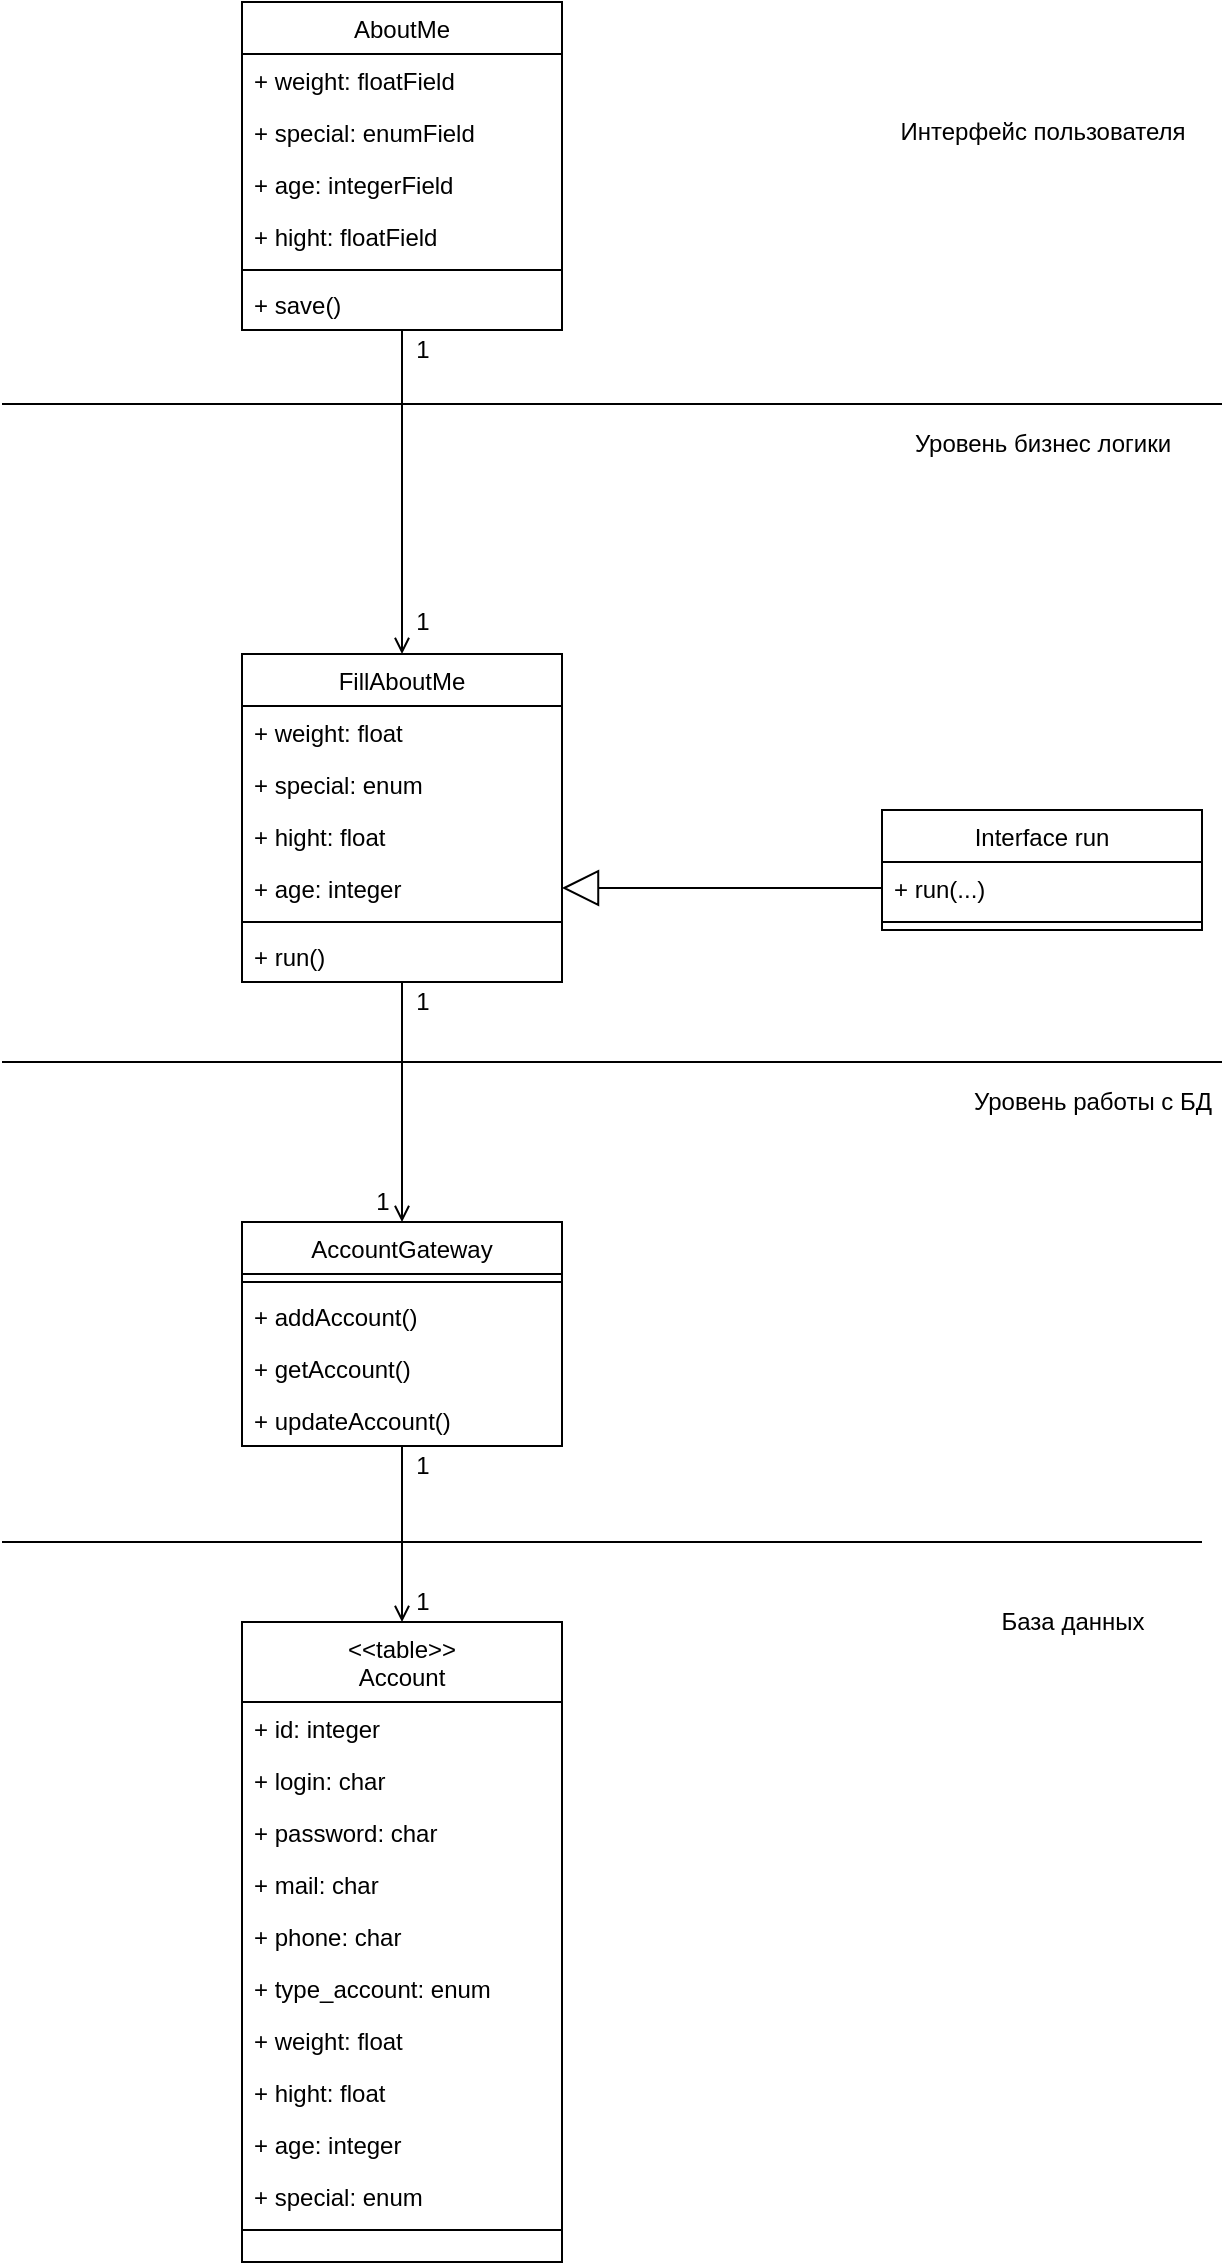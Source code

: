 <mxfile version="18.0.6" type="device"><diagram id="C5RBs43oDa-KdzZeNtuy" name="Page-1"><mxGraphModel dx="2249" dy="2034" grid="1" gridSize="10" guides="1" tooltips="1" connect="1" arrows="1" fold="1" page="1" pageScale="1" pageWidth="827" pageHeight="1169" math="0" shadow="0"><root><mxCell id="WIyWlLk6GJQsqaUBKTNV-0"/><mxCell id="WIyWlLk6GJQsqaUBKTNV-1" parent="WIyWlLk6GJQsqaUBKTNV-0"/><mxCell id="FOf6nVerzGr9J-wtc_TP-0" value="AccountGateway" style="swimlane;fontStyle=0;align=center;verticalAlign=top;childLayout=stackLayout;horizontal=1;startSize=26;horizontalStack=0;resizeParent=1;resizeLast=0;collapsible=1;marginBottom=0;rounded=0;shadow=0;strokeWidth=1;" vertex="1" parent="WIyWlLk6GJQsqaUBKTNV-1"><mxGeometry x="-520" y="40" width="160" height="112" as="geometry"><mxRectangle x="130" y="380" width="160" height="26" as="alternateBounds"/></mxGeometry></mxCell><mxCell id="FOf6nVerzGr9J-wtc_TP-1" value="" style="line;html=1;strokeWidth=1;align=left;verticalAlign=middle;spacingTop=-1;spacingLeft=3;spacingRight=3;rotatable=0;labelPosition=right;points=[];portConstraint=eastwest;" vertex="1" parent="FOf6nVerzGr9J-wtc_TP-0"><mxGeometry y="26" width="160" height="8" as="geometry"/></mxCell><mxCell id="FOf6nVerzGr9J-wtc_TP-2" value="+ addAccount()" style="text;align=left;verticalAlign=top;spacingLeft=4;spacingRight=4;overflow=hidden;rotatable=0;points=[[0,0.5],[1,0.5]];portConstraint=eastwest;fontStyle=0" vertex="1" parent="FOf6nVerzGr9J-wtc_TP-0"><mxGeometry y="34" width="160" height="26" as="geometry"/></mxCell><mxCell id="FOf6nVerzGr9J-wtc_TP-3" value="+ getAccount()" style="text;align=left;verticalAlign=top;spacingLeft=4;spacingRight=4;overflow=hidden;rotatable=0;points=[[0,0.5],[1,0.5]];portConstraint=eastwest;" vertex="1" parent="FOf6nVerzGr9J-wtc_TP-0"><mxGeometry y="60" width="160" height="26" as="geometry"/></mxCell><mxCell id="FOf6nVerzGr9J-wtc_TP-4" value="+ updateAccount()" style="text;align=left;verticalAlign=top;spacingLeft=4;spacingRight=4;overflow=hidden;rotatable=0;points=[[0,0.5],[1,0.5]];portConstraint=eastwest;" vertex="1" parent="FOf6nVerzGr9J-wtc_TP-0"><mxGeometry y="86" width="160" height="26" as="geometry"/></mxCell><mxCell id="FOf6nVerzGr9J-wtc_TP-5" value="&lt;&lt;table&gt;&gt;&#10;Account" style="swimlane;fontStyle=0;align=center;verticalAlign=top;childLayout=stackLayout;horizontal=1;startSize=40;horizontalStack=0;resizeParent=1;resizeLast=0;collapsible=1;marginBottom=0;rounded=0;shadow=0;strokeWidth=1;" vertex="1" parent="WIyWlLk6GJQsqaUBKTNV-1"><mxGeometry x="-520" y="240" width="160" height="320" as="geometry"><mxRectangle x="130" y="380" width="160" height="26" as="alternateBounds"/></mxGeometry></mxCell><mxCell id="FOf6nVerzGr9J-wtc_TP-6" value="+ id: integer" style="text;align=left;verticalAlign=top;spacingLeft=4;spacingRight=4;overflow=hidden;rotatable=0;points=[[0,0.5],[1,0.5]];portConstraint=eastwest;" vertex="1" parent="FOf6nVerzGr9J-wtc_TP-5"><mxGeometry y="40" width="160" height="26" as="geometry"/></mxCell><mxCell id="FOf6nVerzGr9J-wtc_TP-7" value="+ login: char" style="text;align=left;verticalAlign=top;spacingLeft=4;spacingRight=4;overflow=hidden;rotatable=0;points=[[0,0.5],[1,0.5]];portConstraint=eastwest;" vertex="1" parent="FOf6nVerzGr9J-wtc_TP-5"><mxGeometry y="66" width="160" height="26" as="geometry"/></mxCell><mxCell id="FOf6nVerzGr9J-wtc_TP-8" value="+ password: char" style="text;align=left;verticalAlign=top;spacingLeft=4;spacingRight=4;overflow=hidden;rotatable=0;points=[[0,0.5],[1,0.5]];portConstraint=eastwest;" vertex="1" parent="FOf6nVerzGr9J-wtc_TP-5"><mxGeometry y="92" width="160" height="26" as="geometry"/></mxCell><mxCell id="FOf6nVerzGr9J-wtc_TP-9" value="+ mail: char" style="text;align=left;verticalAlign=top;spacingLeft=4;spacingRight=4;overflow=hidden;rotatable=0;points=[[0,0.5],[1,0.5]];portConstraint=eastwest;" vertex="1" parent="FOf6nVerzGr9J-wtc_TP-5"><mxGeometry y="118" width="160" height="26" as="geometry"/></mxCell><mxCell id="FOf6nVerzGr9J-wtc_TP-10" value="+ phone: char" style="text;align=left;verticalAlign=top;spacingLeft=4;spacingRight=4;overflow=hidden;rotatable=0;points=[[0,0.5],[1,0.5]];portConstraint=eastwest;" vertex="1" parent="FOf6nVerzGr9J-wtc_TP-5"><mxGeometry y="144" width="160" height="26" as="geometry"/></mxCell><mxCell id="FOf6nVerzGr9J-wtc_TP-11" value="+ type_account: enum" style="text;align=left;verticalAlign=top;spacingLeft=4;spacingRight=4;overflow=hidden;rotatable=0;points=[[0,0.5],[1,0.5]];portConstraint=eastwest;" vertex="1" parent="FOf6nVerzGr9J-wtc_TP-5"><mxGeometry y="170" width="160" height="26" as="geometry"/></mxCell><mxCell id="FOf6nVerzGr9J-wtc_TP-12" value="+ weight: float" style="text;align=left;verticalAlign=top;spacingLeft=4;spacingRight=4;overflow=hidden;rotatable=0;points=[[0,0.5],[1,0.5]];portConstraint=eastwest;" vertex="1" parent="FOf6nVerzGr9J-wtc_TP-5"><mxGeometry y="196" width="160" height="26" as="geometry"/></mxCell><mxCell id="FOf6nVerzGr9J-wtc_TP-13" value="+ hight: float" style="text;align=left;verticalAlign=top;spacingLeft=4;spacingRight=4;overflow=hidden;rotatable=0;points=[[0,0.5],[1,0.5]];portConstraint=eastwest;" vertex="1" parent="FOf6nVerzGr9J-wtc_TP-5"><mxGeometry y="222" width="160" height="26" as="geometry"/></mxCell><mxCell id="FOf6nVerzGr9J-wtc_TP-14" value="+ age: integer" style="text;align=left;verticalAlign=top;spacingLeft=4;spacingRight=4;overflow=hidden;rotatable=0;points=[[0,0.5],[1,0.5]];portConstraint=eastwest;" vertex="1" parent="FOf6nVerzGr9J-wtc_TP-5"><mxGeometry y="248" width="160" height="26" as="geometry"/></mxCell><mxCell id="FOf6nVerzGr9J-wtc_TP-15" value="+ special: enum" style="text;align=left;verticalAlign=top;spacingLeft=4;spacingRight=4;overflow=hidden;rotatable=0;points=[[0,0.5],[1,0.5]];portConstraint=eastwest;" vertex="1" parent="FOf6nVerzGr9J-wtc_TP-5"><mxGeometry y="274" width="160" height="26" as="geometry"/></mxCell><mxCell id="FOf6nVerzGr9J-wtc_TP-16" value="" style="line;html=1;strokeWidth=1;align=left;verticalAlign=middle;spacingTop=-1;spacingLeft=3;spacingRight=3;rotatable=0;labelPosition=right;points=[];portConstraint=eastwest;" vertex="1" parent="FOf6nVerzGr9J-wtc_TP-5"><mxGeometry y="300" width="160" height="8" as="geometry"/></mxCell><mxCell id="FOf6nVerzGr9J-wtc_TP-27" value="Interface run" style="swimlane;fontStyle=0;align=center;verticalAlign=top;childLayout=stackLayout;horizontal=1;startSize=26;horizontalStack=0;resizeParent=1;resizeLast=0;collapsible=1;marginBottom=0;rounded=0;shadow=0;strokeWidth=1;" vertex="1" parent="WIyWlLk6GJQsqaUBKTNV-1"><mxGeometry x="-200" y="-166" width="160" height="60" as="geometry"><mxRectangle x="130" y="380" width="160" height="26" as="alternateBounds"/></mxGeometry></mxCell><mxCell id="FOf6nVerzGr9J-wtc_TP-28" value="+ run(...)" style="text;align=left;verticalAlign=top;spacingLeft=4;spacingRight=4;overflow=hidden;rotatable=0;points=[[0,0.5],[1,0.5]];portConstraint=eastwest;fontStyle=0" vertex="1" parent="FOf6nVerzGr9J-wtc_TP-27"><mxGeometry y="26" width="160" height="26" as="geometry"/></mxCell><mxCell id="FOf6nVerzGr9J-wtc_TP-29" value="" style="line;html=1;strokeWidth=1;align=left;verticalAlign=middle;spacingTop=-1;spacingLeft=3;spacingRight=3;rotatable=0;labelPosition=right;points=[];portConstraint=eastwest;" vertex="1" parent="FOf6nVerzGr9J-wtc_TP-27"><mxGeometry y="52" width="160" height="8" as="geometry"/></mxCell><mxCell id="FOf6nVerzGr9J-wtc_TP-30" value="" style="endArrow=open;html=1;rounded=0;align=center;verticalAlign=top;endFill=0;labelBackgroundColor=none;endSize=6;exitX=0.5;exitY=1;exitDx=0;exitDy=0;entryX=0.5;entryY=0;entryDx=0;entryDy=0;" edge="1" parent="WIyWlLk6GJQsqaUBKTNV-1" source="FOf6nVerzGr9J-wtc_TP-0" target="FOf6nVerzGr9J-wtc_TP-5"><mxGeometry relative="1" as="geometry"><mxPoint x="-1050" y="239" as="targetPoint"/><mxPoint x="-1090" y="239" as="sourcePoint"/></mxGeometry></mxCell><mxCell id="FOf6nVerzGr9J-wtc_TP-31" value="1" style="text;html=1;align=center;verticalAlign=middle;resizable=0;points=[];autosize=1;strokeColor=none;fillColor=none;" vertex="1" parent="WIyWlLk6GJQsqaUBKTNV-1"><mxGeometry x="-440" y="152" width="20" height="20" as="geometry"/></mxCell><mxCell id="FOf6nVerzGr9J-wtc_TP-32" value="1" style="text;html=1;align=center;verticalAlign=middle;resizable=0;points=[];autosize=1;strokeColor=none;fillColor=none;" vertex="1" parent="WIyWlLk6GJQsqaUBKTNV-1"><mxGeometry x="-440" y="220" width="20" height="20" as="geometry"/></mxCell><mxCell id="FOf6nVerzGr9J-wtc_TP-33" value="" style="endArrow=none;html=1;rounded=0;" edge="1" parent="WIyWlLk6GJQsqaUBKTNV-1"><mxGeometry width="50" height="50" relative="1" as="geometry"><mxPoint x="-640" y="200" as="sourcePoint"/><mxPoint x="-40" y="200" as="targetPoint"/></mxGeometry></mxCell><mxCell id="FOf6nVerzGr9J-wtc_TP-34" value="" style="endArrow=none;html=1;rounded=0;" edge="1" parent="WIyWlLk6GJQsqaUBKTNV-1"><mxGeometry width="50" height="50" relative="1" as="geometry"><mxPoint x="-640" y="-40" as="sourcePoint"/><mxPoint x="-30" y="-40" as="targetPoint"/></mxGeometry></mxCell><mxCell id="FOf6nVerzGr9J-wtc_TP-35" value="" style="endArrow=none;html=1;rounded=0;" edge="1" parent="WIyWlLk6GJQsqaUBKTNV-1"><mxGeometry width="50" height="50" relative="1" as="geometry"><mxPoint x="-640" y="-369" as="sourcePoint"/><mxPoint x="-30" y="-369" as="targetPoint"/></mxGeometry></mxCell><mxCell id="FOf6nVerzGr9J-wtc_TP-36" value="" style="endArrow=open;html=1;rounded=0;align=center;verticalAlign=top;endFill=0;labelBackgroundColor=none;endSize=6;exitX=0.5;exitY=1;exitDx=0;exitDy=0;entryX=0.5;entryY=0;entryDx=0;entryDy=0;" edge="1" parent="WIyWlLk6GJQsqaUBKTNV-1" target="FOf6nVerzGr9J-wtc_TP-47"><mxGeometry relative="1" as="geometry"><mxPoint x="-439.04" y="-322" as="targetPoint"/><mxPoint x="-440" y="-406" as="sourcePoint"/></mxGeometry></mxCell><mxCell id="FOf6nVerzGr9J-wtc_TP-37" value="" style="endArrow=open;html=1;rounded=0;align=center;verticalAlign=top;endFill=0;labelBackgroundColor=none;endSize=6;" edge="1" parent="WIyWlLk6GJQsqaUBKTNV-1" target="FOf6nVerzGr9J-wtc_TP-0"><mxGeometry relative="1" as="geometry"><mxPoint x="-440" y="160" as="targetPoint"/><mxPoint x="-440" y="-80" as="sourcePoint"/></mxGeometry></mxCell><mxCell id="FOf6nVerzGr9J-wtc_TP-38" value="1" style="text;html=1;align=center;verticalAlign=middle;resizable=0;points=[];autosize=1;strokeColor=none;fillColor=none;" vertex="1" parent="WIyWlLk6GJQsqaUBKTNV-1"><mxGeometry x="-440" y="-406" width="20" height="20" as="geometry"/></mxCell><mxCell id="FOf6nVerzGr9J-wtc_TP-39" value="1" style="text;html=1;align=center;verticalAlign=middle;resizable=0;points=[];autosize=1;strokeColor=none;fillColor=none;" vertex="1" parent="WIyWlLk6GJQsqaUBKTNV-1"><mxGeometry x="-440" y="-80" width="20" height="20" as="geometry"/></mxCell><mxCell id="FOf6nVerzGr9J-wtc_TP-40" value="1" style="text;html=1;align=center;verticalAlign=middle;resizable=0;points=[];autosize=1;strokeColor=none;fillColor=none;" vertex="1" parent="WIyWlLk6GJQsqaUBKTNV-1"><mxGeometry x="-460" y="20" width="20" height="20" as="geometry"/></mxCell><mxCell id="FOf6nVerzGr9J-wtc_TP-41" value="" style="endArrow=block;endSize=16;endFill=0;html=1;rounded=0;entryX=1;entryY=0.5;entryDx=0;entryDy=0;exitX=0;exitY=0.5;exitDx=0;exitDy=0;" edge="1" parent="WIyWlLk6GJQsqaUBKTNV-1" source="FOf6nVerzGr9J-wtc_TP-28"><mxGeometry width="160" relative="1" as="geometry"><mxPoint x="130" y="-1190" as="sourcePoint"/><mxPoint x="-360" y="-127" as="targetPoint"/></mxGeometry></mxCell><mxCell id="FOf6nVerzGr9J-wtc_TP-42" value="Интерфейс пользователя" style="text;html=1;align=center;verticalAlign=middle;resizable=0;points=[];autosize=1;strokeColor=none;fillColor=none;" vertex="1" parent="WIyWlLk6GJQsqaUBKTNV-1"><mxGeometry x="-200" y="-515" width="160" height="20" as="geometry"/></mxCell><mxCell id="FOf6nVerzGr9J-wtc_TP-43" value="Уровень бизнес логики" style="text;html=1;align=center;verticalAlign=middle;resizable=0;points=[];autosize=1;strokeColor=none;fillColor=none;" vertex="1" parent="WIyWlLk6GJQsqaUBKTNV-1"><mxGeometry x="-190" y="-359" width="140" height="20" as="geometry"/></mxCell><mxCell id="FOf6nVerzGr9J-wtc_TP-44" value="База данных" style="text;html=1;align=center;verticalAlign=middle;resizable=0;points=[];autosize=1;strokeColor=none;fillColor=none;" vertex="1" parent="WIyWlLk6GJQsqaUBKTNV-1"><mxGeometry x="-150" y="230" width="90" height="20" as="geometry"/></mxCell><mxCell id="FOf6nVerzGr9J-wtc_TP-45" value="Уровень работы с БД" style="text;html=1;align=center;verticalAlign=middle;resizable=0;points=[];autosize=1;strokeColor=none;fillColor=none;" vertex="1" parent="WIyWlLk6GJQsqaUBKTNV-1"><mxGeometry x="-160" y="-30" width="130" height="20" as="geometry"/></mxCell><mxCell id="FOf6nVerzGr9J-wtc_TP-46" value="1" style="text;html=1;align=center;verticalAlign=middle;resizable=0;points=[];autosize=1;strokeColor=none;fillColor=none;" vertex="1" parent="WIyWlLk6GJQsqaUBKTNV-1"><mxGeometry x="-440" y="-270" width="20" height="20" as="geometry"/></mxCell><mxCell id="FOf6nVerzGr9J-wtc_TP-47" value="FillAboutMe" style="swimlane;fontStyle=0;align=center;verticalAlign=top;childLayout=stackLayout;horizontal=1;startSize=26;horizontalStack=0;resizeParent=1;resizeLast=0;collapsible=1;marginBottom=0;rounded=0;shadow=0;strokeWidth=1;" vertex="1" parent="WIyWlLk6GJQsqaUBKTNV-1"><mxGeometry x="-520" y="-244" width="160" height="164" as="geometry"><mxRectangle x="130" y="380" width="160" height="26" as="alternateBounds"/></mxGeometry></mxCell><mxCell id="FOf6nVerzGr9J-wtc_TP-48" value="+ weight: float" style="text;align=left;verticalAlign=top;spacingLeft=4;spacingRight=4;overflow=hidden;rotatable=0;points=[[0,0.5],[1,0.5]];portConstraint=eastwest;" vertex="1" parent="FOf6nVerzGr9J-wtc_TP-47"><mxGeometry y="26" width="160" height="26" as="geometry"/></mxCell><mxCell id="FOf6nVerzGr9J-wtc_TP-49" value="+ special: enum" style="text;align=left;verticalAlign=top;spacingLeft=4;spacingRight=4;overflow=hidden;rotatable=0;points=[[0,0.5],[1,0.5]];portConstraint=eastwest;" vertex="1" parent="FOf6nVerzGr9J-wtc_TP-47"><mxGeometry y="52" width="160" height="26" as="geometry"/></mxCell><mxCell id="FOf6nVerzGr9J-wtc_TP-50" value="+ hight: float" style="text;align=left;verticalAlign=top;spacingLeft=4;spacingRight=4;overflow=hidden;rotatable=0;points=[[0,0.5],[1,0.5]];portConstraint=eastwest;" vertex="1" parent="FOf6nVerzGr9J-wtc_TP-47"><mxGeometry y="78" width="160" height="26" as="geometry"/></mxCell><mxCell id="FOf6nVerzGr9J-wtc_TP-51" value="+ age: integer" style="text;align=left;verticalAlign=top;spacingLeft=4;spacingRight=4;overflow=hidden;rotatable=0;points=[[0,0.5],[1,0.5]];portConstraint=eastwest;" vertex="1" parent="FOf6nVerzGr9J-wtc_TP-47"><mxGeometry y="104" width="160" height="26" as="geometry"/></mxCell><mxCell id="FOf6nVerzGr9J-wtc_TP-52" value="" style="line;html=1;strokeWidth=1;align=left;verticalAlign=middle;spacingTop=-1;spacingLeft=3;spacingRight=3;rotatable=0;labelPosition=right;points=[];portConstraint=eastwest;" vertex="1" parent="FOf6nVerzGr9J-wtc_TP-47"><mxGeometry y="130" width="160" height="8" as="geometry"/></mxCell><mxCell id="FOf6nVerzGr9J-wtc_TP-53" value="+ run()" style="text;align=left;verticalAlign=top;spacingLeft=4;spacingRight=4;overflow=hidden;rotatable=0;points=[[0,0.5],[1,0.5]];portConstraint=eastwest;" vertex="1" parent="FOf6nVerzGr9J-wtc_TP-47"><mxGeometry y="138" width="160" height="26" as="geometry"/></mxCell><mxCell id="FOf6nVerzGr9J-wtc_TP-54" value="AboutMe" style="swimlane;fontStyle=0;align=center;verticalAlign=top;childLayout=stackLayout;horizontal=1;startSize=26;horizontalStack=0;resizeParent=1;resizeLast=0;collapsible=1;marginBottom=0;rounded=0;shadow=0;strokeWidth=1;" vertex="1" parent="WIyWlLk6GJQsqaUBKTNV-1"><mxGeometry x="-520" y="-570" width="160" height="164" as="geometry"><mxRectangle x="130" y="380" width="160" height="26" as="alternateBounds"/></mxGeometry></mxCell><mxCell id="FOf6nVerzGr9J-wtc_TP-55" value="+ weight: floatField" style="text;align=left;verticalAlign=top;spacingLeft=4;spacingRight=4;overflow=hidden;rotatable=0;points=[[0,0.5],[1,0.5]];portConstraint=eastwest;" vertex="1" parent="FOf6nVerzGr9J-wtc_TP-54"><mxGeometry y="26" width="160" height="26" as="geometry"/></mxCell><mxCell id="FOf6nVerzGr9J-wtc_TP-56" value="+ special: enumField" style="text;align=left;verticalAlign=top;spacingLeft=4;spacingRight=4;overflow=hidden;rotatable=0;points=[[0,0.5],[1,0.5]];portConstraint=eastwest;" vertex="1" parent="FOf6nVerzGr9J-wtc_TP-54"><mxGeometry y="52" width="160" height="26" as="geometry"/></mxCell><mxCell id="FOf6nVerzGr9J-wtc_TP-57" value="+ age: integerField" style="text;align=left;verticalAlign=top;spacingLeft=4;spacingRight=4;overflow=hidden;rotatable=0;points=[[0,0.5],[1,0.5]];portConstraint=eastwest;" vertex="1" parent="FOf6nVerzGr9J-wtc_TP-54"><mxGeometry y="78" width="160" height="26" as="geometry"/></mxCell><mxCell id="FOf6nVerzGr9J-wtc_TP-58" value="+ hight: floatField" style="text;align=left;verticalAlign=top;spacingLeft=4;spacingRight=4;overflow=hidden;rotatable=0;points=[[0,0.5],[1,0.5]];portConstraint=eastwest;" vertex="1" parent="FOf6nVerzGr9J-wtc_TP-54"><mxGeometry y="104" width="160" height="26" as="geometry"/></mxCell><mxCell id="FOf6nVerzGr9J-wtc_TP-59" value="" style="line;html=1;strokeWidth=1;align=left;verticalAlign=middle;spacingTop=-1;spacingLeft=3;spacingRight=3;rotatable=0;labelPosition=right;points=[];portConstraint=eastwest;" vertex="1" parent="FOf6nVerzGr9J-wtc_TP-54"><mxGeometry y="130" width="160" height="8" as="geometry"/></mxCell><mxCell id="FOf6nVerzGr9J-wtc_TP-60" value="+ save()" style="text;align=left;verticalAlign=top;spacingLeft=4;spacingRight=4;overflow=hidden;rotatable=0;points=[[0,0.5],[1,0.5]];portConstraint=eastwest;" vertex="1" parent="FOf6nVerzGr9J-wtc_TP-54"><mxGeometry y="138" width="160" height="26" as="geometry"/></mxCell></root></mxGraphModel></diagram></mxfile>